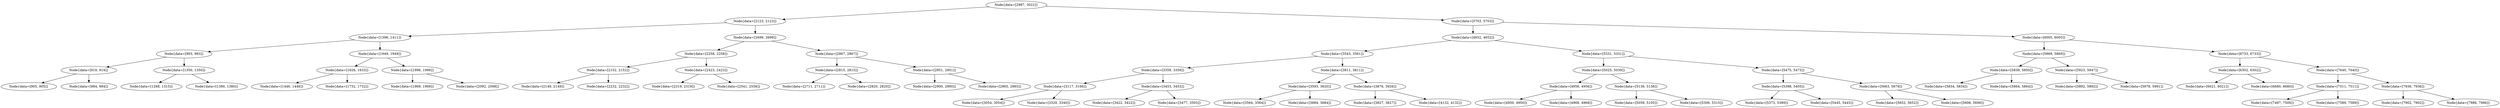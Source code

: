 digraph G{
837267422 [label="Node{data=[2987, 3022]}"]
837267422 -> 882851831
882851831 [label="Node{data=[2123, 2123]}"]
882851831 -> 38305312
38305312 [label="Node{data=[1396, 1411]}"]
38305312 -> 1017070454
1017070454 [label="Node{data=[993, 993]}"]
1017070454 -> 814387812
814387812 [label="Node{data=[919, 919]}"]
814387812 -> 2108125957
2108125957 [label="Node{data=[905, 905]}"]
814387812 -> 1021295599
1021295599 [label="Node{data=[984, 984]}"]
1017070454 -> 2048777201
2048777201 [label="Node{data=[1350, 1350]}"]
2048777201 -> 509636452
509636452 [label="Node{data=[1288, 1315]}"]
2048777201 -> 1478039798
1478039798 [label="Node{data=[1380, 1380]}"]
38305312 -> 425246937
425246937 [label="Node{data=[1949, 1949]}"]
425246937 -> 227426896
227426896 [label="Node{data=[1626, 1633]}"]
227426896 -> 268961738
268961738 [label="Node{data=[1446, 1446]}"]
227426896 -> 13005717
13005717 [label="Node{data=[1732, 1732]}"]
425246937 -> 1606886748
1606886748 [label="Node{data=[1996, 1996]}"]
1606886748 -> 547647542
547647542 [label="Node{data=[1969, 1969]}"]
1606886748 -> 1891763647
1891763647 [label="Node{data=[2092, 2098]}"]
882851831 -> 1135319785
1135319785 [label="Node{data=[2699, 2699]}"]
1135319785 -> 622897669
622897669 [label="Node{data=[2258, 2258]}"]
622897669 -> 646339415
646339415 [label="Node{data=[2152, 2152]}"]
646339415 -> 1183403461
1183403461 [label="Node{data=[2149, 2149]}"]
646339415 -> 1500183343
1500183343 [label="Node{data=[2232, 2232]}"]
622897669 -> 2042233477
2042233477 [label="Node{data=[2423, 2423]}"]
2042233477 -> 1844617734
1844617734 [label="Node{data=[2319, 2319]}"]
2042233477 -> 1637432600
1637432600 [label="Node{data=[2541, 2556]}"]
1135319785 -> 1864630663
1864630663 [label="Node{data=[2867, 2867]}"]
1864630663 -> 1185122508
1185122508 [label="Node{data=[2815, 2815]}"]
1185122508 -> 1043984524
1043984524 [label="Node{data=[2711, 2711]}"]
1185122508 -> 383810478
383810478 [label="Node{data=[2820, 2820]}"]
1864630663 -> 1502050508
1502050508 [label="Node{data=[2951, 2951]}"]
1502050508 -> 54030040
54030040 [label="Node{data=[2900, 2900]}"]
1502050508 -> 1920226211
1920226211 [label="Node{data=[2965, 2965]}"]
837267422 -> 1742498632
1742498632 [label="Node{data=[5703, 5703]}"]
1742498632 -> 92221031
92221031 [label="Node{data=[4652, 4652]}"]
92221031 -> 1165086398
1165086398 [label="Node{data=[3543, 3561]}"]
1165086398 -> 357065976
357065976 [label="Node{data=[3359, 3359]}"]
357065976 -> 298507058
298507058 [label="Node{data=[3117, 3166]}"]
298507058 -> 1832571770
1832571770 [label="Node{data=[3054, 3054]}"]
298507058 -> 653648989
653648989 [label="Node{data=[3329, 3340]}"]
357065976 -> 1884044255
1884044255 [label="Node{data=[3453, 3453]}"]
1884044255 -> 932736431
932736431 [label="Node{data=[3422, 3422]}"]
1884044255 -> 209901861
209901861 [label="Node{data=[3477, 3503]}"]
1165086398 -> 89916388
89916388 [label="Node{data=[3811, 3811]}"]
89916388 -> 350179923
350179923 [label="Node{data=[3593, 3620]}"]
350179923 -> 1616818290
1616818290 [label="Node{data=[3564, 3564]}"]
350179923 -> 2047805101
2047805101 [label="Node{data=[3684, 3684]}"]
89916388 -> 531196203
531196203 [label="Node{data=[3876, 3926]}"]
531196203 -> 1896545607
1896545607 [label="Node{data=[3827, 3827]}"]
531196203 -> 1682050612
1682050612 [label="Node{data=[4132, 4132]}"]
92221031 -> 1719289471
1719289471 [label="Node{data=[5331, 5331]}"]
1719289471 -> 844008362
844008362 [label="Node{data=[5025, 5039]}"]
844008362 -> 344500321
344500321 [label="Node{data=[4956, 4956]}"]
344500321 -> 1615804266
1615804266 [label="Node{data=[4950, 4950]}"]
344500321 -> 1412619426
1412619426 [label="Node{data=[4968, 4968]}"]
844008362 -> 308743765
308743765 [label="Node{data=[5136, 5136]}"]
308743765 -> 1140684760
1140684760 [label="Node{data=[5059, 5105]}"]
308743765 -> 1519451306
1519451306 [label="Node{data=[5306, 5315]}"]
1719289471 -> 403041430
403041430 [label="Node{data=[5475, 5475]}"]
403041430 -> 851074149
851074149 [label="Node{data=[5398, 5405]}"]
851074149 -> 449953373
449953373 [label="Node{data=[5373, 5389]}"]
851074149 -> 1199141889
1199141889 [label="Node{data=[5445, 5445]}"]
403041430 -> 1882145060
1882145060 [label="Node{data=[5663, 5678]}"]
1882145060 -> 269902384
269902384 [label="Node{data=[5652, 5652]}"]
1882145060 -> 119674169
119674169 [label="Node{data=[5698, 5698]}"]
1742498632 -> 192393376
192393376 [label="Node{data=[6005, 6005]}"]
192393376 -> 22800011
22800011 [label="Node{data=[5869, 5869]}"]
22800011 -> 587142002
587142002 [label="Node{data=[5839, 5850]}"]
587142002 -> 895697353
895697353 [label="Node{data=[5834, 5834]}"]
587142002 -> 61277557
61277557 [label="Node{data=[5864, 5864]}"]
22800011 -> 1570165812
1570165812 [label="Node{data=[5923, 5947]}"]
1570165812 -> 120076407
120076407 [label="Node{data=[5892, 5892]}"]
1570165812 -> 678054994
678054994 [label="Node{data=[5978, 5991]}"]
192393376 -> 333281415
333281415 [label="Node{data=[6733, 6733]}"]
333281415 -> 2013342140
2013342140 [label="Node{data=[6302, 6302]}"]
2013342140 -> 1043090763
1043090763 [label="Node{data=[6021, 6021]}"]
2013342140 -> 1155436032
1155436032 [label="Node{data=[6680, 6680]}"]
333281415 -> 1019207516
1019207516 [label="Node{data=[7640, 7640]}"]
1019207516 -> 1300389310
1300389310 [label="Node{data=[7511, 7511]}"]
1300389310 -> 286787408
286787408 [label="Node{data=[7497, 7509]}"]
1300389310 -> 554055165
554055165 [label="Node{data=[7589, 7589]}"]
1019207516 -> 1669417918
1669417918 [label="Node{data=[7936, 7936]}"]
1669417918 -> 1018271197
1018271197 [label="Node{data=[7902, 7902]}"]
1669417918 -> 1841440668
1841440668 [label="Node{data=[7986, 7986]}"]
}